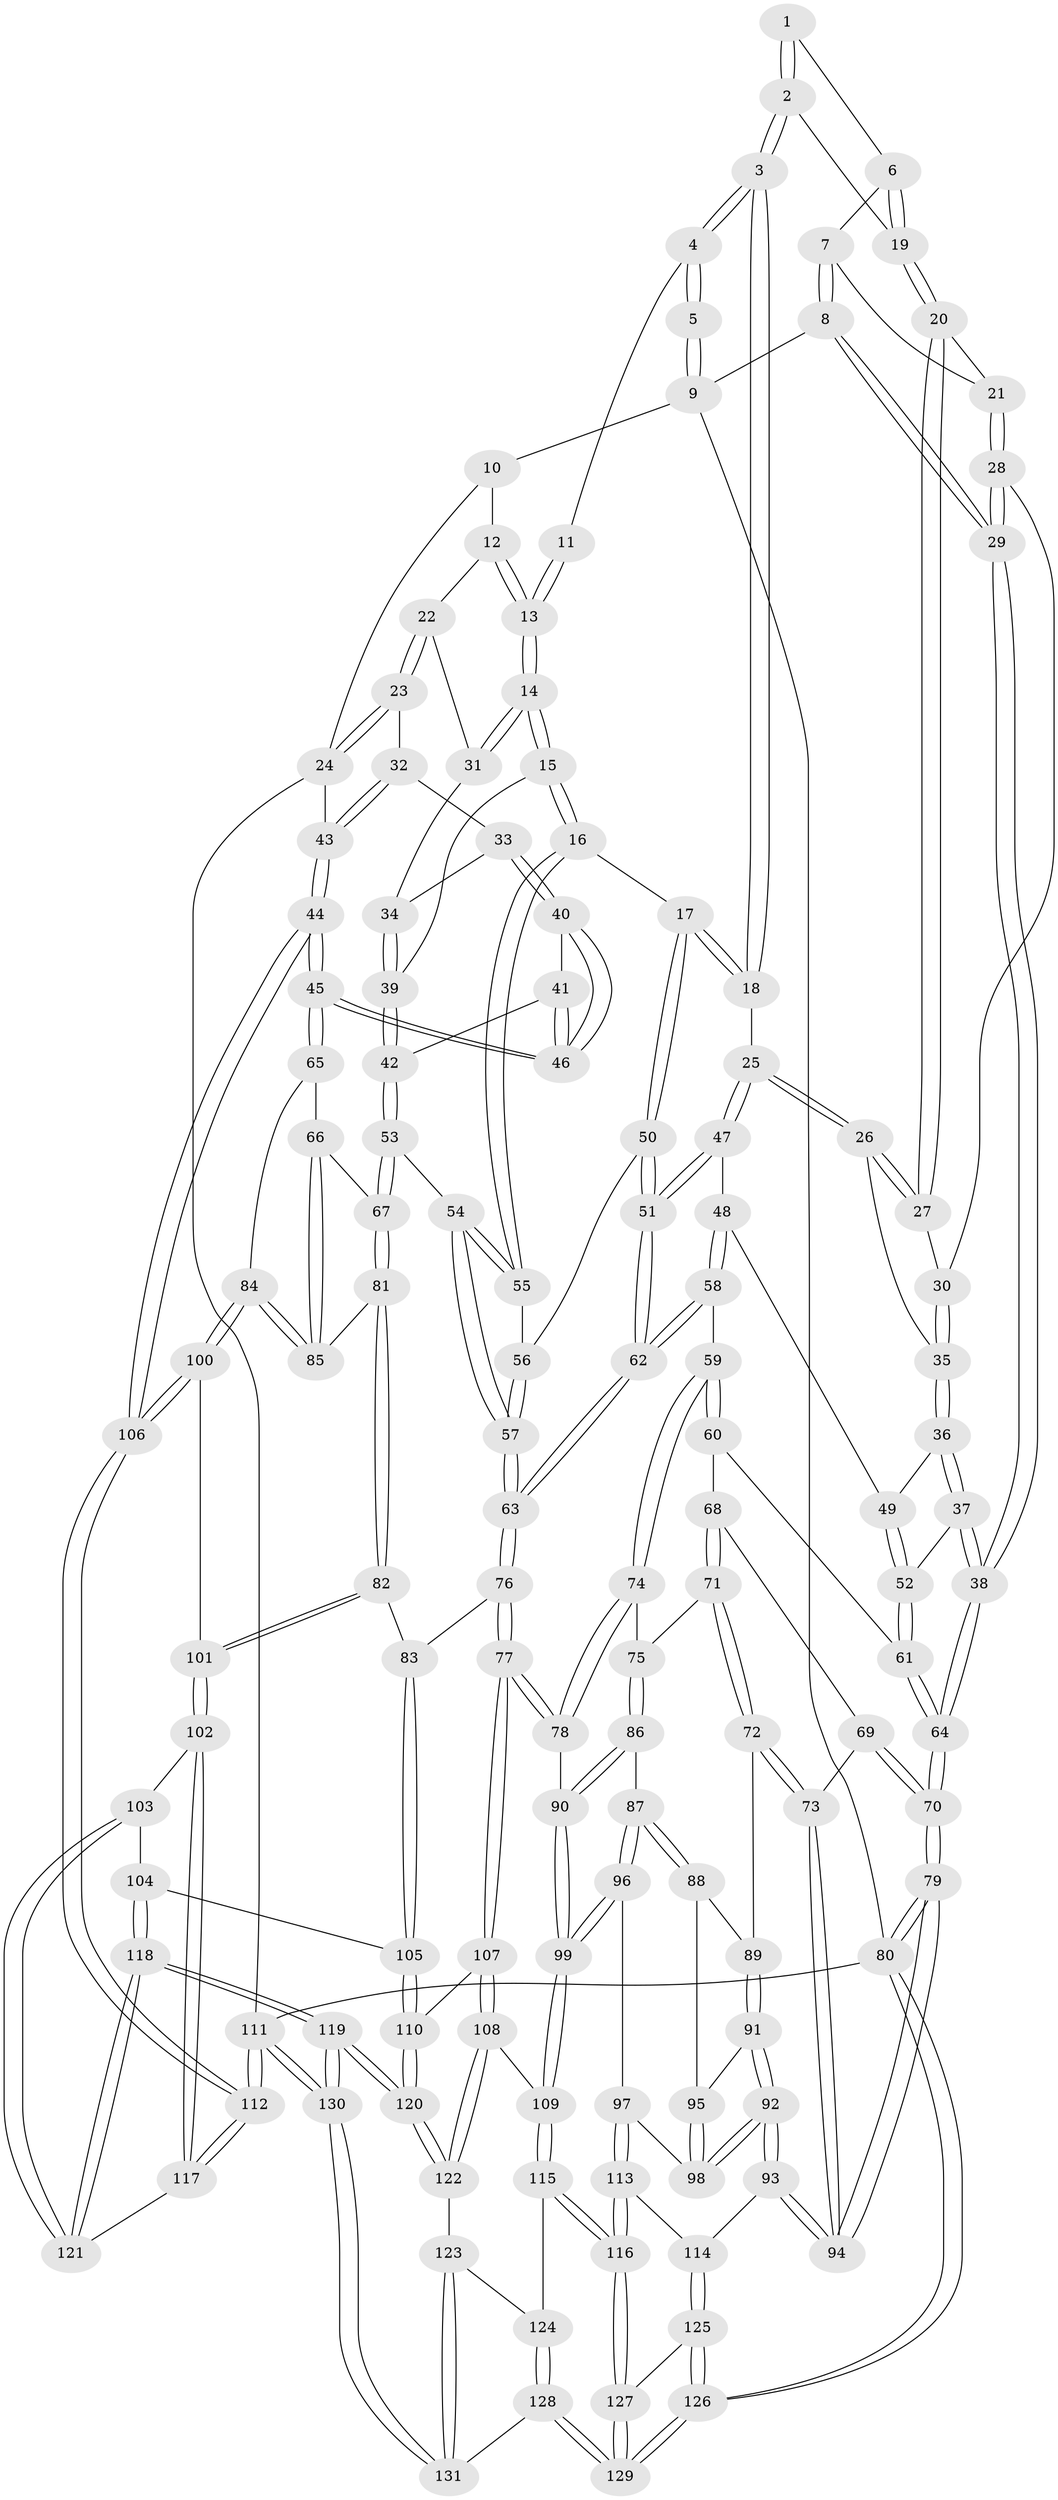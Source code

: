 // Generated by graph-tools (version 1.1) at 2025/51/03/09/25 03:51:11]
// undirected, 131 vertices, 324 edges
graph export_dot {
graph [start="1"]
  node [color=gray90,style=filled];
  1 [pos="+0.16958123419524018+0.013332971252998987"];
  2 [pos="+0.24218921360743995+0.10195372513340481"];
  3 [pos="+0.36255914795617905+0.11018743324648318"];
  4 [pos="+0.4189282799984653+0"];
  5 [pos="+0.12425289606930262+0"];
  6 [pos="+0.1421437176692949+0.08148514580951484"];
  7 [pos="+0.10481403000891404+0.08846946493558669"];
  8 [pos="+0+0"];
  9 [pos="+0+0"];
  10 [pos="+0.810343499616253+0"];
  11 [pos="+0.5166989930733659+0"];
  12 [pos="+0.8356554677004047+0.02724321570527918"];
  13 [pos="+0.6319968644199402+0.13396456708534338"];
  14 [pos="+0.6136700929905365+0.21146004851425473"];
  15 [pos="+0.5976908196291799+0.2483917631638195"];
  16 [pos="+0.5948041807650941+0.250563254297075"];
  17 [pos="+0.5268468795548567+0.23842919296899767"];
  18 [pos="+0.37456631189724565+0.16018519963640354"];
  19 [pos="+0.19722865482974022+0.11514548300602431"];
  20 [pos="+0.16598163453455325+0.15813117524253442"];
  21 [pos="+0.10540282321173004+0.1422656221946294"];
  22 [pos="+0.8792167570900365+0.1079961533754524"];
  23 [pos="+1+0.11806302601615348"];
  24 [pos="+1+0.10480731275037074"];
  25 [pos="+0.31602665353756065+0.2356938322687023"];
  26 [pos="+0.19066782471993496+0.21775747264415188"];
  27 [pos="+0.16866017838886088+0.17872626105104567"];
  28 [pos="+0.050786668709212966+0.19973013871264003"];
  29 [pos="+0+0.2520518581124823"];
  30 [pos="+0.0842656001356412+0.2138216185004134"];
  31 [pos="+0.8727980004742022+0.13166444905881364"];
  32 [pos="+0.9553163235742214+0.24516343265624302"];
  33 [pos="+0.8800706704271268+0.21433749734244803"];
  34 [pos="+0.8685858002625043+0.19970872364362668"];
  35 [pos="+0.14191818290129565+0.26027831426485576"];
  36 [pos="+0.1415946952576693+0.3054988072491532"];
  37 [pos="+0+0.358642152667111"];
  38 [pos="+0+0.2674400488859108"];
  39 [pos="+0.7658620769171929+0.28096199043620507"];
  40 [pos="+0.8808889114720512+0.21839213558300327"];
  41 [pos="+0.8757491121350448+0.4156985514935501"];
  42 [pos="+0.8238071898472413+0.41284044761794897"];
  43 [pos="+1+0.49882234002359177"];
  44 [pos="+1+0.5048868666809182"];
  45 [pos="+1+0.4981445477897188"];
  46 [pos="+1+0.4619361518429153"];
  47 [pos="+0.29520162545329254+0.31914210824432354"];
  48 [pos="+0.23169931968319854+0.36981266303717913"];
  49 [pos="+0.16600152544776234+0.32471397735117075"];
  50 [pos="+0.3997137735185595+0.40433204346057133"];
  51 [pos="+0.3991521784231261+0.40479398186229776"];
  52 [pos="+0.057608057456231765+0.43037874237424234"];
  53 [pos="+0.7103666235831217+0.4902431391913544"];
  54 [pos="+0.6868441892285533+0.47709379380356043"];
  55 [pos="+0.5980633281273552+0.30409099769082304"];
  56 [pos="+0.5387681836564431+0.38562484393729757"];
  57 [pos="+0.4850904409013322+0.5400423993952523"];
  58 [pos="+0.20705812605888774+0.4524572968284849"];
  59 [pos="+0.19087747303931013+0.4708951999233321"];
  60 [pos="+0.10722144144980734+0.4712509451167053"];
  61 [pos="+0.0943960579137802+0.462955021496308"];
  62 [pos="+0.4090356229511924+0.4988844268800203"];
  63 [pos="+0.450844888208182+0.567185779687731"];
  64 [pos="+0+0.7120762562972296"];
  65 [pos="+0.8601848472978151+0.5725785248032401"];
  66 [pos="+0.7958008412323163+0.5536750054095791"];
  67 [pos="+0.7137106297960554+0.5049566749407737"];
  68 [pos="+0.0844526935270699+0.5255810900514889"];
  69 [pos="+0.07561559229610322+0.5329021109438009"];
  70 [pos="+0+0.7323107475485646"];
  71 [pos="+0.1008920524616765+0.5912102860603496"];
  72 [pos="+0.10105039658466113+0.6156344767746973"];
  73 [pos="+0.047118029543727805+0.6298580439437066"];
  74 [pos="+0.1915203528371851+0.4731897583316129"];
  75 [pos="+0.20627415525627454+0.5438232885833223"];
  76 [pos="+0.4456280494100986+0.5994455618404577"];
  77 [pos="+0.44521540332739284+0.5999787819501328"];
  78 [pos="+0.43233342039803047+0.6058686117586105"];
  79 [pos="+0+0.7345816239360509"];
  80 [pos="+0+1"];
  81 [pos="+0.6999692110369296+0.5799290532009518"];
  82 [pos="+0.6504388456457749+0.6547975795994376"];
  83 [pos="+0.6274701638242232+0.6637665353900021"];
  84 [pos="+0.8158274558243663+0.6801981356337236"];
  85 [pos="+0.80677145802577+0.6688696024528964"];
  86 [pos="+0.21627546105615833+0.5769472560567594"];
  87 [pos="+0.20015290709973863+0.622473974569298"];
  88 [pos="+0.1878568980216507+0.6266701813080539"];
  89 [pos="+0.11419070383333686+0.623576368502243"];
  90 [pos="+0.42752250933387415+0.6083714926034581"];
  91 [pos="+0.10568114646798793+0.6788626654725078"];
  92 [pos="+0.05388534585812975+0.7637565395442755"];
  93 [pos="+0.020122027450210418+0.8003012294191431"];
  94 [pos="+0+0.7445958602948077"];
  95 [pos="+0.15642628123045205+0.6680084340082427"];
  96 [pos="+0.2571052703753164+0.7306213956502939"];
  97 [pos="+0.244561277528365+0.7401183728258978"];
  98 [pos="+0.14761728580834166+0.7007926799893005"];
  99 [pos="+0.30981913913292225+0.7327841151198055"];
  100 [pos="+0.8332448554521862+0.7465748432362267"];
  101 [pos="+0.7868544969800169+0.7664183421328823"];
  102 [pos="+0.7523025098661869+0.8084701118427263"];
  103 [pos="+0.7450647603285723+0.8135981592165703"];
  104 [pos="+0.6563444374689512+0.8269917368650568"];
  105 [pos="+0.6026216206217487+0.8066233136993629"];
  106 [pos="+1+0.8043382263020373"];
  107 [pos="+0.49985832258174473+0.8111579482947102"];
  108 [pos="+0.42165650377733116+0.8563053482885835"];
  109 [pos="+0.3443491940746518+0.806370003816464"];
  110 [pos="+0.5458375485448747+0.8250538032595409"];
  111 [pos="+1+1"];
  112 [pos="+1+1"];
  113 [pos="+0.16549924327080068+0.8236971086970242"];
  114 [pos="+0.026294397564061746+0.80416152882408"];
  115 [pos="+0.2598820111464724+0.8951194261877499"];
  116 [pos="+0.2068704614412926+0.8844319673800611"];
  117 [pos="+0.842157172764559+0.9313337697838816"];
  118 [pos="+0.6575355536321611+1"];
  119 [pos="+0.6422401851508328+1"];
  120 [pos="+0.5655487451584262+0.9889633033746881"];
  121 [pos="+0.7428967253558849+0.9550068078761957"];
  122 [pos="+0.4074995207998073+0.9275153476485106"];
  123 [pos="+0.39470004722301494+0.9429981247266417"];
  124 [pos="+0.2670173717178801+0.9029474243276874"];
  125 [pos="+0.057726026226521496+0.9035253768221498"];
  126 [pos="+0+1"];
  127 [pos="+0.16694734191394822+0.9907874676771828"];
  128 [pos="+0.30721696438903484+1"];
  129 [pos="+0.18115291558915167+1"];
  130 [pos="+0.6495000970722254+1"];
  131 [pos="+0.318165914400781+1"];
  1 -- 2;
  1 -- 2;
  1 -- 6;
  2 -- 3;
  2 -- 3;
  2 -- 19;
  3 -- 4;
  3 -- 4;
  3 -- 18;
  3 -- 18;
  4 -- 5;
  4 -- 5;
  4 -- 11;
  5 -- 9;
  5 -- 9;
  6 -- 7;
  6 -- 19;
  6 -- 19;
  7 -- 8;
  7 -- 8;
  7 -- 21;
  8 -- 9;
  8 -- 29;
  8 -- 29;
  9 -- 10;
  9 -- 80;
  10 -- 12;
  10 -- 24;
  11 -- 13;
  11 -- 13;
  12 -- 13;
  12 -- 13;
  12 -- 22;
  13 -- 14;
  13 -- 14;
  14 -- 15;
  14 -- 15;
  14 -- 31;
  14 -- 31;
  15 -- 16;
  15 -- 16;
  15 -- 39;
  16 -- 17;
  16 -- 55;
  16 -- 55;
  17 -- 18;
  17 -- 18;
  17 -- 50;
  17 -- 50;
  18 -- 25;
  19 -- 20;
  19 -- 20;
  20 -- 21;
  20 -- 27;
  20 -- 27;
  21 -- 28;
  21 -- 28;
  22 -- 23;
  22 -- 23;
  22 -- 31;
  23 -- 24;
  23 -- 24;
  23 -- 32;
  24 -- 43;
  24 -- 111;
  25 -- 26;
  25 -- 26;
  25 -- 47;
  25 -- 47;
  26 -- 27;
  26 -- 27;
  26 -- 35;
  27 -- 30;
  28 -- 29;
  28 -- 29;
  28 -- 30;
  29 -- 38;
  29 -- 38;
  30 -- 35;
  30 -- 35;
  31 -- 34;
  32 -- 33;
  32 -- 43;
  32 -- 43;
  33 -- 34;
  33 -- 40;
  33 -- 40;
  34 -- 39;
  34 -- 39;
  35 -- 36;
  35 -- 36;
  36 -- 37;
  36 -- 37;
  36 -- 49;
  37 -- 38;
  37 -- 38;
  37 -- 52;
  38 -- 64;
  38 -- 64;
  39 -- 42;
  39 -- 42;
  40 -- 41;
  40 -- 46;
  40 -- 46;
  41 -- 42;
  41 -- 46;
  41 -- 46;
  42 -- 53;
  42 -- 53;
  43 -- 44;
  43 -- 44;
  44 -- 45;
  44 -- 45;
  44 -- 106;
  44 -- 106;
  45 -- 46;
  45 -- 46;
  45 -- 65;
  45 -- 65;
  47 -- 48;
  47 -- 51;
  47 -- 51;
  48 -- 49;
  48 -- 58;
  48 -- 58;
  49 -- 52;
  49 -- 52;
  50 -- 51;
  50 -- 51;
  50 -- 56;
  51 -- 62;
  51 -- 62;
  52 -- 61;
  52 -- 61;
  53 -- 54;
  53 -- 67;
  53 -- 67;
  54 -- 55;
  54 -- 55;
  54 -- 57;
  54 -- 57;
  55 -- 56;
  56 -- 57;
  56 -- 57;
  57 -- 63;
  57 -- 63;
  58 -- 59;
  58 -- 62;
  58 -- 62;
  59 -- 60;
  59 -- 60;
  59 -- 74;
  59 -- 74;
  60 -- 61;
  60 -- 68;
  61 -- 64;
  61 -- 64;
  62 -- 63;
  62 -- 63;
  63 -- 76;
  63 -- 76;
  64 -- 70;
  64 -- 70;
  65 -- 66;
  65 -- 84;
  66 -- 67;
  66 -- 85;
  66 -- 85;
  67 -- 81;
  67 -- 81;
  68 -- 69;
  68 -- 71;
  68 -- 71;
  69 -- 70;
  69 -- 70;
  69 -- 73;
  70 -- 79;
  70 -- 79;
  71 -- 72;
  71 -- 72;
  71 -- 75;
  72 -- 73;
  72 -- 73;
  72 -- 89;
  73 -- 94;
  73 -- 94;
  74 -- 75;
  74 -- 78;
  74 -- 78;
  75 -- 86;
  75 -- 86;
  76 -- 77;
  76 -- 77;
  76 -- 83;
  77 -- 78;
  77 -- 78;
  77 -- 107;
  77 -- 107;
  78 -- 90;
  79 -- 80;
  79 -- 80;
  79 -- 94;
  79 -- 94;
  80 -- 126;
  80 -- 126;
  80 -- 111;
  81 -- 82;
  81 -- 82;
  81 -- 85;
  82 -- 83;
  82 -- 101;
  82 -- 101;
  83 -- 105;
  83 -- 105;
  84 -- 85;
  84 -- 85;
  84 -- 100;
  84 -- 100;
  86 -- 87;
  86 -- 90;
  86 -- 90;
  87 -- 88;
  87 -- 88;
  87 -- 96;
  87 -- 96;
  88 -- 89;
  88 -- 95;
  89 -- 91;
  89 -- 91;
  90 -- 99;
  90 -- 99;
  91 -- 92;
  91 -- 92;
  91 -- 95;
  92 -- 93;
  92 -- 93;
  92 -- 98;
  92 -- 98;
  93 -- 94;
  93 -- 94;
  93 -- 114;
  95 -- 98;
  95 -- 98;
  96 -- 97;
  96 -- 99;
  96 -- 99;
  97 -- 98;
  97 -- 113;
  97 -- 113;
  99 -- 109;
  99 -- 109;
  100 -- 101;
  100 -- 106;
  100 -- 106;
  101 -- 102;
  101 -- 102;
  102 -- 103;
  102 -- 117;
  102 -- 117;
  103 -- 104;
  103 -- 121;
  103 -- 121;
  104 -- 105;
  104 -- 118;
  104 -- 118;
  105 -- 110;
  105 -- 110;
  106 -- 112;
  106 -- 112;
  107 -- 108;
  107 -- 108;
  107 -- 110;
  108 -- 109;
  108 -- 122;
  108 -- 122;
  109 -- 115;
  109 -- 115;
  110 -- 120;
  110 -- 120;
  111 -- 112;
  111 -- 112;
  111 -- 130;
  111 -- 130;
  112 -- 117;
  112 -- 117;
  113 -- 114;
  113 -- 116;
  113 -- 116;
  114 -- 125;
  114 -- 125;
  115 -- 116;
  115 -- 116;
  115 -- 124;
  116 -- 127;
  116 -- 127;
  117 -- 121;
  118 -- 119;
  118 -- 119;
  118 -- 121;
  118 -- 121;
  119 -- 120;
  119 -- 120;
  119 -- 130;
  119 -- 130;
  120 -- 122;
  120 -- 122;
  122 -- 123;
  123 -- 124;
  123 -- 131;
  123 -- 131;
  124 -- 128;
  124 -- 128;
  125 -- 126;
  125 -- 126;
  125 -- 127;
  126 -- 129;
  126 -- 129;
  127 -- 129;
  127 -- 129;
  128 -- 129;
  128 -- 129;
  128 -- 131;
  130 -- 131;
  130 -- 131;
}
